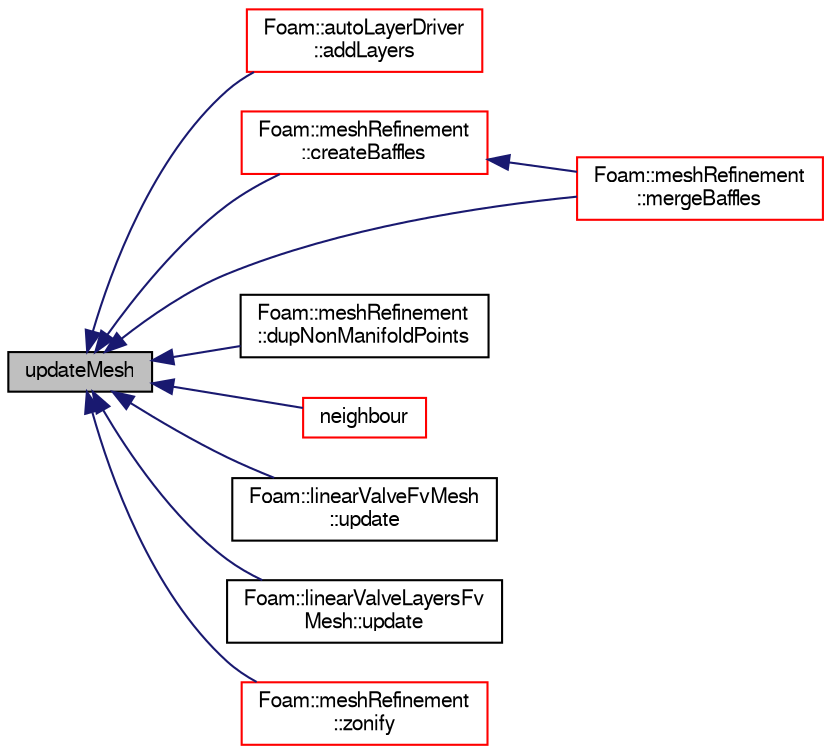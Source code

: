 digraph "updateMesh"
{
  bgcolor="transparent";
  edge [fontname="FreeSans",fontsize="10",labelfontname="FreeSans",labelfontsize="10"];
  node [fontname="FreeSans",fontsize="10",shape=record];
  rankdir="LR";
  Node37366 [label="updateMesh",height=0.2,width=0.4,color="black", fillcolor="grey75", style="filled", fontcolor="black"];
  Node37366 -> Node37367 [dir="back",color="midnightblue",fontsize="10",style="solid",fontname="FreeSans"];
  Node37367 [label="Foam::autoLayerDriver\l::addLayers",height=0.2,width=0.4,color="red",URL="$a24610.html#a2654851d1ffedc26e8ff1424f7097ba6",tooltip="Add cell layers. "];
  Node37366 -> Node37370 [dir="back",color="midnightblue",fontsize="10",style="solid",fontname="FreeSans"];
  Node37370 [label="Foam::meshRefinement\l::createBaffles",height=0.2,width=0.4,color="red",URL="$a24662.html#adf59ba1ba1060862e3274059692eea57",tooltip="Create baffle for every internal face where ownPatch != -1. "];
  Node37370 -> Node37374 [dir="back",color="midnightblue",fontsize="10",style="solid",fontname="FreeSans"];
  Node37374 [label="Foam::meshRefinement\l::mergeBaffles",height=0.2,width=0.4,color="red",URL="$a24662.html#aa959f1ef1377d3a4eaac5ff099280e50",tooltip="Merge baffles. Gets pairs of faces. "];
  Node37366 -> Node37376 [dir="back",color="midnightblue",fontsize="10",style="solid",fontname="FreeSans"];
  Node37376 [label="Foam::meshRefinement\l::dupNonManifoldPoints",height=0.2,width=0.4,color="black",URL="$a24662.html#a9dbc8bd1d38070053486014e911d03a1",tooltip="Find boundary points that connect to more than one cell. "];
  Node37366 -> Node37374 [dir="back",color="midnightblue",fontsize="10",style="solid",fontname="FreeSans"];
  Node37366 -> Node37377 [dir="back",color="midnightblue",fontsize="10",style="solid",fontname="FreeSans"];
  Node37377 [label="neighbour",height=0.2,width=0.4,color="red",URL="$a22766.html#aab1a7f2af09b33005a527e107c7b3fad",tooltip="Internal face neighbour. "];
  Node37366 -> Node37455 [dir="back",color="midnightblue",fontsize="10",style="solid",fontname="FreeSans"];
  Node37455 [label="Foam::linearValveFvMesh\l::update",height=0.2,width=0.4,color="black",URL="$a30450.html#ac5c54df7ed3b930268c8d7752c101725",tooltip="Update the mesh for both mesh motion and topology change. "];
  Node37366 -> Node37456 [dir="back",color="midnightblue",fontsize="10",style="solid",fontname="FreeSans"];
  Node37456 [label="Foam::linearValveLayersFv\lMesh::update",height=0.2,width=0.4,color="black",URL="$a30454.html#ac5c54df7ed3b930268c8d7752c101725",tooltip="Update the mesh for both mesh motion and topology change. "];
  Node37366 -> Node37451 [dir="back",color="midnightblue",fontsize="10",style="solid",fontname="FreeSans"];
  Node37451 [label="Foam::meshRefinement\l::zonify",height=0.2,width=0.4,color="red",URL="$a24662.html#a90cf965dfe02eb20f11a4a8c6035747f",tooltip="Put faces/cells into zones according to surface specification. "];
}
